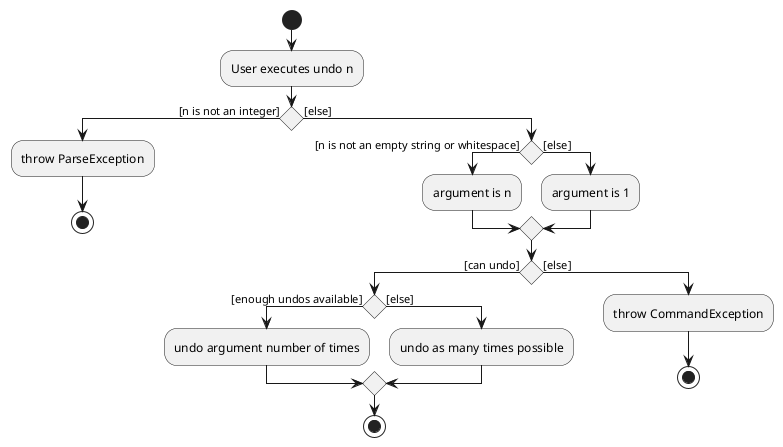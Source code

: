 @startuml
'https://plantuml.com/activity-diagram-beta

start
:User executes undo n;
if () then ([n is not an integer])
    :throw ParseException;
    stop
else ([else])
    if () then ([n is not an empty string or whitespace])
        :argument is n;
    else ([else])
        :argument is 1;
    endif
    if () then ([can undo])
        if () then ([enough undos available])
        :undo argument number of times;
        else ([else])
        :undo as many times possible;
        endif
        stop
    else ([else])
        :throw CommandException;
        stop


@enduml

